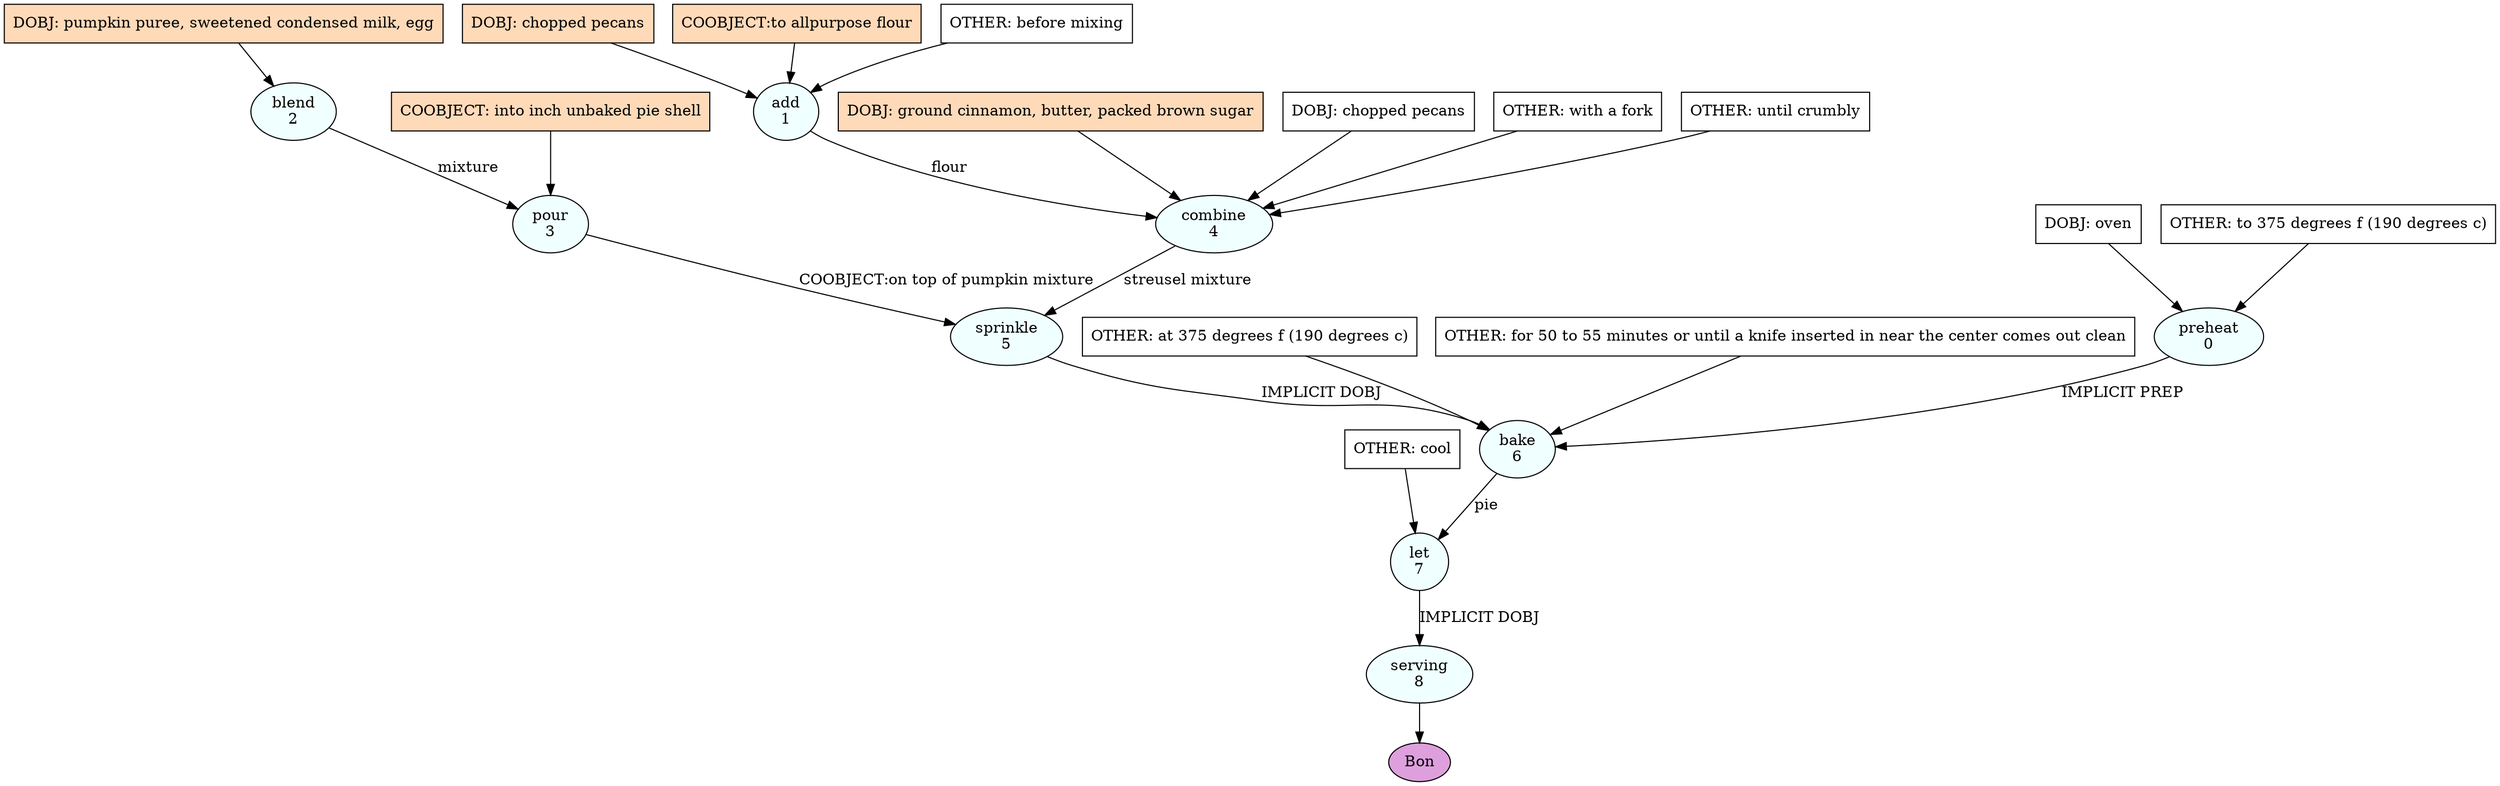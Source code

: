 digraph recipe {
E0[label="preheat
0", shape=oval, style=filled, fillcolor=azure]
E1[label="add
1", shape=oval, style=filled, fillcolor=azure]
E2[label="blend
2", shape=oval, style=filled, fillcolor=azure]
E3[label="pour
3", shape=oval, style=filled, fillcolor=azure]
E4[label="combine
4", shape=oval, style=filled, fillcolor=azure]
E5[label="sprinkle
5", shape=oval, style=filled, fillcolor=azure]
E6[label="bake
6", shape=oval, style=filled, fillcolor=azure]
E7[label="let
7", shape=oval, style=filled, fillcolor=azure]
E8[label="serving
8", shape=oval, style=filled, fillcolor=azure]
D0[label="DOBJ: oven", shape=box, style=filled, fillcolor=white]
D0 -> E0
O0_0[label="OTHER: to 375 degrees f (190 degrees c)", shape=box, style=filled, fillcolor=white]
O0_0 -> E0
D1[label="DOBJ: chopped pecans", shape=box, style=filled, fillcolor=peachpuff]
D1 -> E1
P1_0[label="COOBJECT:to allpurpose flour", shape=box, style=filled, fillcolor=peachpuff]
P1_0 -> E1
O1_0[label="OTHER: before mixing", shape=box, style=filled, fillcolor=white]
O1_0 -> E1
D2[label="DOBJ: pumpkin puree, sweetened condensed milk, egg", shape=box, style=filled, fillcolor=peachpuff]
D2 -> E2
E2 -> E3 [label="mixture"]
P3_0_ing[label="COOBJECT: into inch unbaked pie shell", shape=box, style=filled, fillcolor=peachpuff]
P3_0_ing -> E3
D4_ing[label="DOBJ: ground cinnamon, butter, packed brown sugar", shape=box, style=filled, fillcolor=peachpuff]
D4_ing -> E4
E1 -> E4 [label="flour"]
D4_1[label="DOBJ: chopped pecans", shape=box, style=filled, fillcolor=white]
D4_1 -> E4
O4_0_0[label="OTHER: with a fork", shape=box, style=filled, fillcolor=white]
O4_0_0 -> E4
O4_1_0[label="OTHER: until crumbly", shape=box, style=filled, fillcolor=white]
O4_1_0 -> E4
E4 -> E5 [label="streusel mixture"]
E3 -> E5 [label="COOBJECT:on top of pumpkin mixture"]
E5 -> E6 [label="IMPLICIT DOBJ"]
E0 -> E6 [label="IMPLICIT PREP"]
O6_0_0[label="OTHER: at 375 degrees f (190 degrees c)", shape=box, style=filled, fillcolor=white]
O6_0_0 -> E6
O6_1_0[label="OTHER: for 50 to 55 minutes or until a knife inserted in near the center comes out clean", shape=box, style=filled, fillcolor=white]
O6_1_0 -> E6
E6 -> E7 [label="pie"]
O7_0_0[label="OTHER: cool", shape=box, style=filled, fillcolor=white]
O7_0_0 -> E7
E7 -> E8 [label="IMPLICIT DOBJ"]
EOR[label="Bon", shape=oval, style=filled, fillcolor=plum]
E8 -> EOR
}

